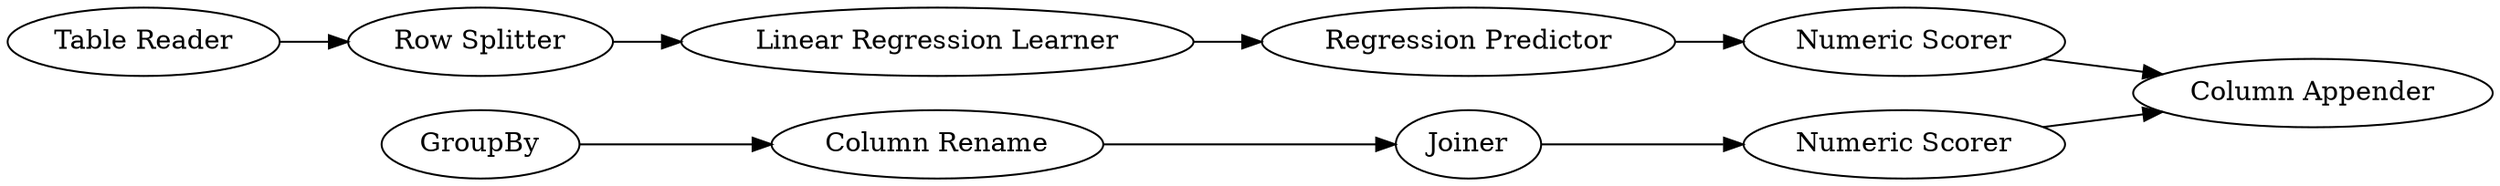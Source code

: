 digraph {
	329 -> 326
	330 -> 324
	324 -> 332
	328 -> 327
	331 -> 330
	332 -> 326
	327 -> 329
	325 -> 328
	333 -> 331
	326 [label="Column Appender"]
	324 [label="Regression Predictor"]
	329 [label="Numeric Scorer"]
	330 [label="Linear Regression Learner"]
	333 [label="Table Reader"]
	325 [label=GroupBy]
	328 [label="Column Rename"]
	327 [label=Joiner]
	331 [label="Row Splitter"]
	332 [label="Numeric Scorer"]
	rankdir=LR
}
